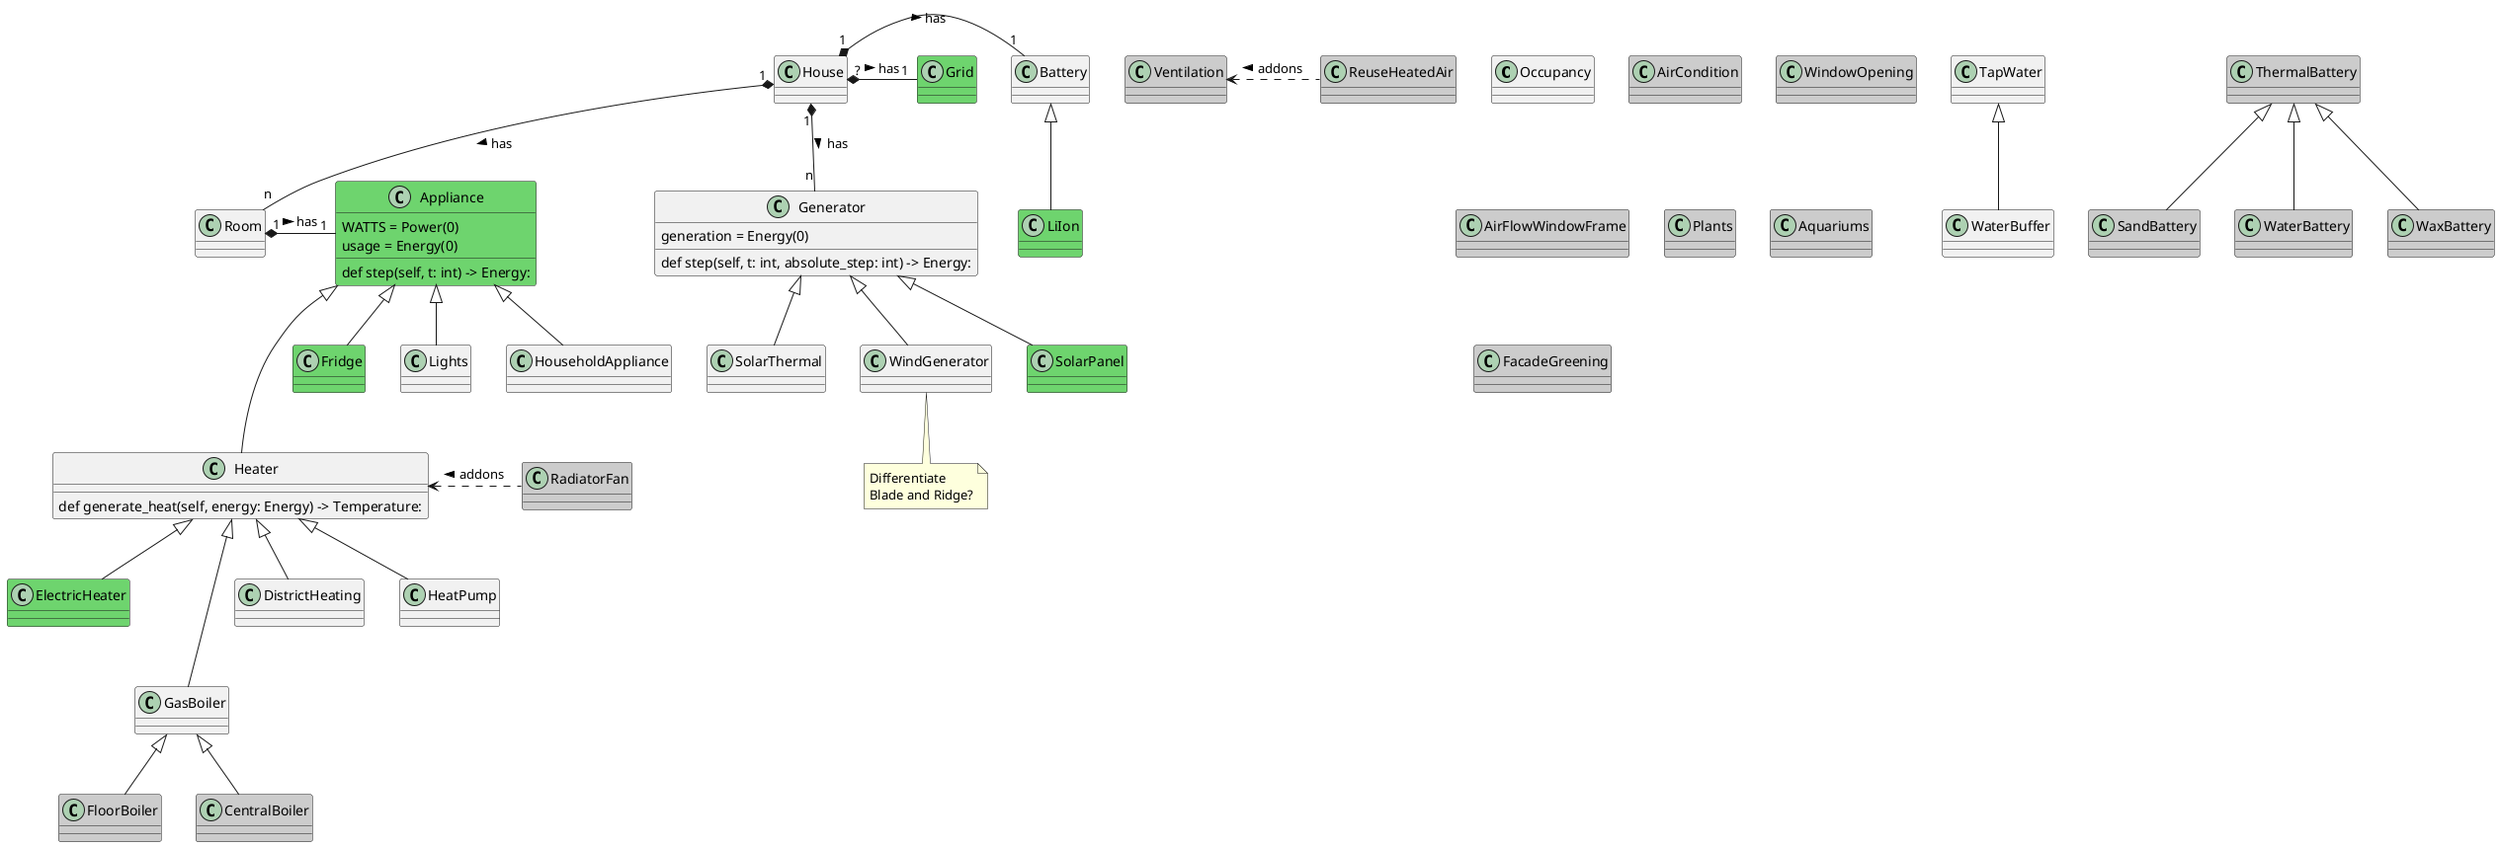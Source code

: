 @startuml

class Occupancy

class TapWater
class WaterBuffer
TapWater <|-- WaterBuffer

class Room
class Heater
class Grid #6ED46E

class Battery
class LiIon #6ED46E
Battery <|-- LiIon

House "1" *- "1" Battery : has >
House "?" *- "1" Grid : has >
House "1" *-- "n" Generator : has >

House "1" *-- "n" Room : has >
Room "1" *- "1" Appliance : has >

class Appliance #6ED46E {
{field} WATTS = Power(0)
{field} usage = Energy(0)
{method} def step(self, t: int) -> Energy:
}
class Fridge #6ED46E
Appliance <|-- Lights
Appliance <|-- Fridge
Appliance <|-- HouseholdAppliance

Appliance <|--- Heater

class Heater {
def generate_heat(self, energy: Energy) -> Temperature:
}
class ElectricHeater #6ED46E
class GasBoiler
class FloorBoiler #CCCCCC
class CentralBoiler #CCCCCC
class DistrictHeating
class HeatPump
Heater <|-- ElectricHeater
Heater <|--- GasBoiler
GasBoiler <|-- FloorBoiler
GasBoiler <|-- CentralBoiler
Heater <|-- DistrictHeating
Heater <|-- HeatPump

class Generator {
{field} generation = Energy(0)
def step(self, t: int, absolute_step: int) -> Energy:
}
class SolarPanel #6ED46E
class SolarThermal
class WindGenerator
Generator <|-- SolarPanel
Generator <|-- SolarThermal
Generator <|-- WindGenerator

note bottom of WindGenerator
Differentiate
Blade and Ridge?
end note

class ThermalBattery #CCCCCC
class SandBattery #CCCCCC
class WaterBattery #CCCCCC
class WaxBattery #CCCCCC
ThermalBattery <|-- SandBattery
ThermalBattery <|-- WaterBattery
ThermalBattery <|-- WaxBattery

class RadiatorFan #CCCCCC
Heater <. RadiatorFan : addons <
class AirCondition #CCCCCC
class Ventilation #CCCCCC
class WindowOpening #CCCCCC
class AirFlowWindowFrame #CCCCCC
class Plants #CCCCCC
class Aquariums #CCCCCC
class FacadeGreening #CCCCCC
class ReuseHeatedAir #CCCCCC
Ventilation <. ReuseHeatedAir : addons <
@enduml
